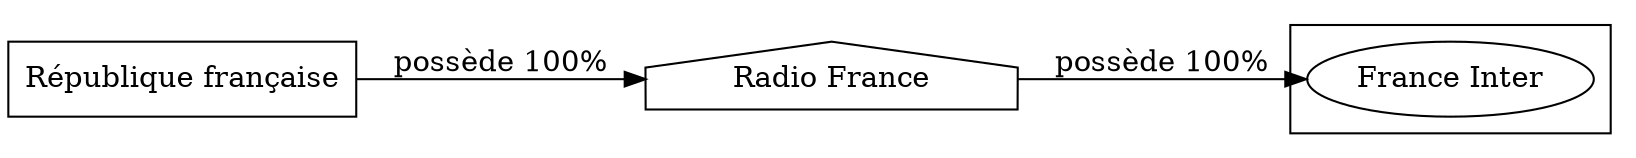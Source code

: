 digraph {
  rankdir=LR;
  subgraph roots {
    
      "republique-francaise-128"[label="République française" shape=box]
    
  }

  
    "radio-france-135"[label="Radio France" shape=house]
  

  subgraph clusterLeaves {
    
      "france-inter-147"[label="France Inter"]
    
  }

  
    "radio-france-135" -> "france-inter-147" [
      label="possède 100%"
    ]
  
    "republique-francaise-128" -> "radio-france-135" [
      label="possède 100%"
    ]
  
}
